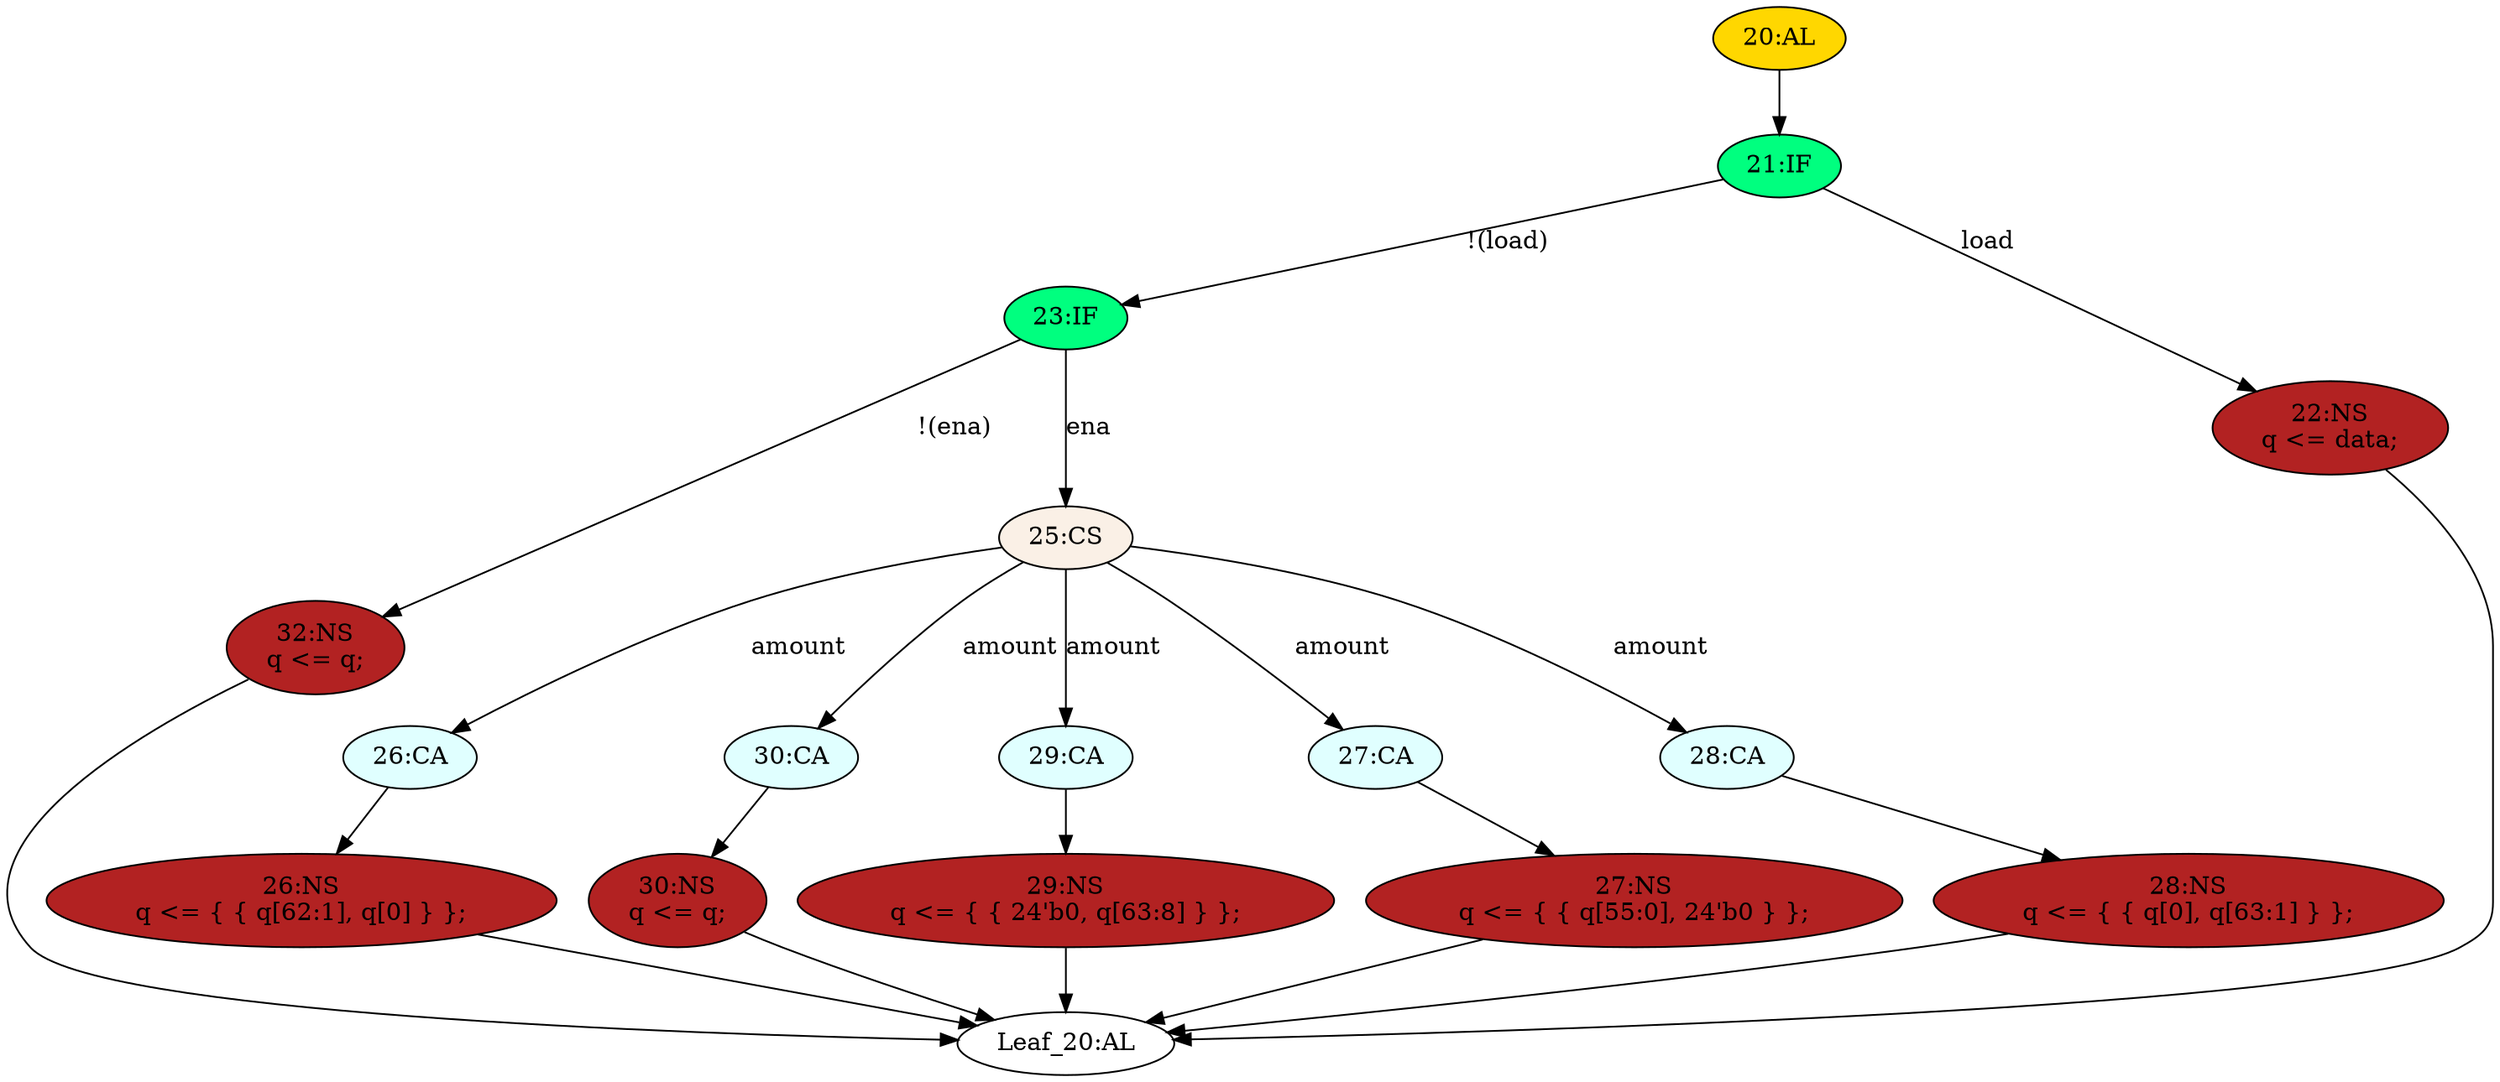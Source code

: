 strict digraph "" {
	node [label="\N"];
	"23:IF"	[ast="<pyverilog.vparser.ast.IfStatement object at 0x7f82c0292cd0>",
		fillcolor=springgreen,
		label="23:IF",
		statements="[]",
		style=filled,
		typ=IfStatement];
	"32:NS"	[ast="<pyverilog.vparser.ast.NonblockingSubstitution object at 0x7f82c0292e10>",
		fillcolor=firebrick,
		label="32:NS
q <= q;",
		statements="[<pyverilog.vparser.ast.NonblockingSubstitution object at 0x7f82c0292e10>]",
		style=filled,
		typ=NonblockingSubstitution];
	"23:IF" -> "32:NS"	[cond="['ena']",
		label="!(ena)",
		lineno=23];
	"25:CS"	[ast="<pyverilog.vparser.ast.CaseStatement object at 0x7f82c0292fd0>",
		fillcolor=linen,
		label="25:CS",
		statements="[]",
		style=filled,
		typ=CaseStatement];
	"23:IF" -> "25:CS"	[cond="['ena']",
		label=ena,
		lineno=23];
	"20:AL"	[ast="<pyverilog.vparser.ast.Always object at 0x7f82c0285f10>",
		clk_sens=True,
		fillcolor=gold,
		label="20:AL",
		sens="['clk']",
		statements="[]",
		style=filled,
		typ=Always,
		use_var="['load', 'ena', 'amount', 'data', 'q']"];
	"21:IF"	[ast="<pyverilog.vparser.ast.IfStatement object at 0x7f82c0286090>",
		fillcolor=springgreen,
		label="21:IF",
		statements="[]",
		style=filled,
		typ=IfStatement];
	"20:AL" -> "21:IF"	[cond="[]",
		lineno=None];
	"26:CA"	[ast="<pyverilog.vparser.ast.Case object at 0x7f82c02850d0>",
		fillcolor=lightcyan,
		label="26:CA",
		statements="[]",
		style=filled,
		typ=Case];
	"26:NS"	[ast="<pyverilog.vparser.ast.NonblockingSubstitution object at 0x7f82c0285150>",
		fillcolor=firebrick,
		label="26:NS
q <= { { q[62:1], q[0] } };",
		statements="[<pyverilog.vparser.ast.NonblockingSubstitution object at 0x7f82c0285150>]",
		style=filled,
		typ=NonblockingSubstitution];
	"26:CA" -> "26:NS"	[cond="[]",
		lineno=None];
	"30:CA"	[ast="<pyverilog.vparser.ast.Case object at 0x7f82c0285d50>",
		fillcolor=lightcyan,
		label="30:CA",
		statements="[]",
		style=filled,
		typ=Case];
	"30:NS"	[ast="<pyverilog.vparser.ast.NonblockingSubstitution object at 0x7f82c0285d90>",
		fillcolor=firebrick,
		label="30:NS
q <= q;",
		statements="[<pyverilog.vparser.ast.NonblockingSubstitution object at 0x7f82c0285d90>]",
		style=filled,
		typ=NonblockingSubstitution];
	"30:CA" -> "30:NS"	[cond="[]",
		lineno=None];
	"29:CA"	[ast="<pyverilog.vparser.ast.Case object at 0x7f82c0285990>",
		fillcolor=lightcyan,
		label="29:CA",
		statements="[]",
		style=filled,
		typ=Case];
	"29:NS"	[ast="<pyverilog.vparser.ast.NonblockingSubstitution object at 0x7f82c0285a10>",
		fillcolor=firebrick,
		label="29:NS
q <= { { 24'b0, q[63:8] } };",
		statements="[<pyverilog.vparser.ast.NonblockingSubstitution object at 0x7f82c0285a10>]",
		style=filled,
		typ=NonblockingSubstitution];
	"29:CA" -> "29:NS"	[cond="[]",
		lineno=None];
	"Leaf_20:AL"	[def_var="['q']",
		label="Leaf_20:AL"];
	"32:NS" -> "Leaf_20:AL"	[cond="[]",
		lineno=None];
	"28:NS"	[ast="<pyverilog.vparser.ast.NonblockingSubstitution object at 0x7f82c02855d0>",
		fillcolor=firebrick,
		label="28:NS
q <= { { q[0], q[63:1] } };",
		statements="[<pyverilog.vparser.ast.NonblockingSubstitution object at 0x7f82c02855d0>]",
		style=filled,
		typ=NonblockingSubstitution];
	"28:NS" -> "Leaf_20:AL"	[cond="[]",
		lineno=None];
	"21:IF" -> "23:IF"	[cond="['load']",
		label="!(load)",
		lineno=21];
	"22:NS"	[ast="<pyverilog.vparser.ast.NonblockingSubstitution object at 0x7f82c02860d0>",
		fillcolor=firebrick,
		label="22:NS
q <= data;",
		statements="[<pyverilog.vparser.ast.NonblockingSubstitution object at 0x7f82c02860d0>]",
		style=filled,
		typ=NonblockingSubstitution];
	"21:IF" -> "22:NS"	[cond="['load']",
		label=load,
		lineno=21];
	"30:NS" -> "Leaf_20:AL"	[cond="[]",
		lineno=None];
	"22:NS" -> "Leaf_20:AL"	[cond="[]",
		lineno=None];
	"26:NS" -> "Leaf_20:AL"	[cond="[]",
		lineno=None];
	"29:NS" -> "Leaf_20:AL"	[cond="[]",
		lineno=None];
	"25:CS" -> "26:CA"	[cond="['amount']",
		label=amount,
		lineno=25];
	"25:CS" -> "30:CA"	[cond="['amount']",
		label=amount,
		lineno=25];
	"25:CS" -> "29:CA"	[cond="['amount']",
		label=amount,
		lineno=25];
	"27:CA"	[ast="<pyverilog.vparser.ast.Case object at 0x7f82c0285450>",
		fillcolor=lightcyan,
		label="27:CA",
		statements="[]",
		style=filled,
		typ=Case];
	"25:CS" -> "27:CA"	[cond="['amount']",
		label=amount,
		lineno=25];
	"28:CA"	[ast="<pyverilog.vparser.ast.Case object at 0x7f82c0285550>",
		fillcolor=lightcyan,
		label="28:CA",
		statements="[]",
		style=filled,
		typ=Case];
	"25:CS" -> "28:CA"	[cond="['amount']",
		label=amount,
		lineno=25];
	"27:NS"	[ast="<pyverilog.vparser.ast.NonblockingSubstitution object at 0x7f82c0292490>",
		fillcolor=firebrick,
		label="27:NS
q <= { { q[55:0], 24'b0 } };",
		statements="[<pyverilog.vparser.ast.NonblockingSubstitution object at 0x7f82c0292490>]",
		style=filled,
		typ=NonblockingSubstitution];
	"27:NS" -> "Leaf_20:AL"	[cond="[]",
		lineno=None];
	"27:CA" -> "27:NS"	[cond="[]",
		lineno=None];
	"28:CA" -> "28:NS"	[cond="[]",
		lineno=None];
}
